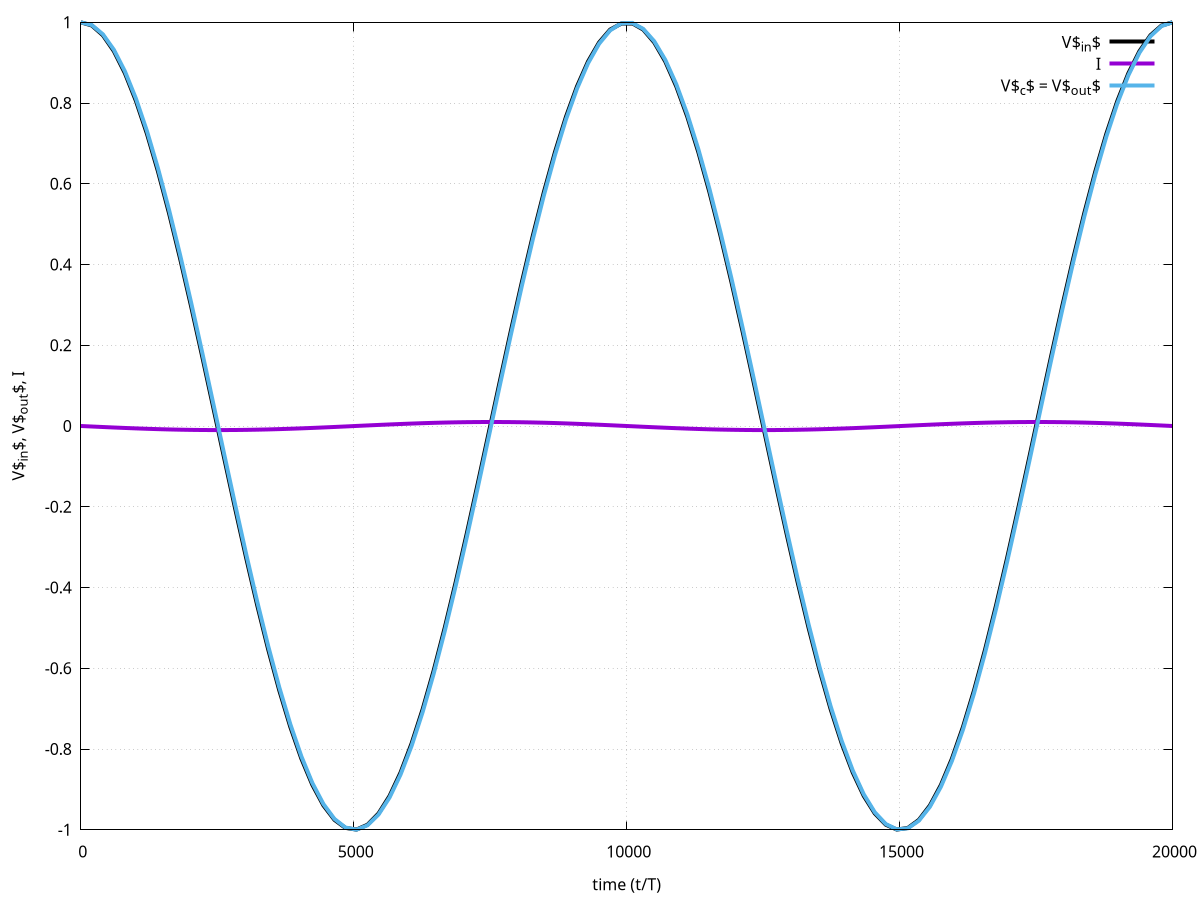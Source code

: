 #set terminal postscript enhanced color solid 

linewidth=4
pointsize=1
arrowwidth=2
#set style line 0 lt 0 lw linewidth pt 0 ps pointsize
set style line 1 lc rgb "black"  lw linewidth pt 7  ps pointsize  #circle
#set style line 1 lt 1 lw linewidth pt 7  ps pointsize  #circle
set style line 2 lt 1 lw linewidth pt 13 ps pointsize  #diamond
set style line 3 lt 3 lw linewidth pt 9  ps pointsize  #triangle up
set style line 4 lt 4 lw linewidth pt 11 ps pointsize  #triangle down
set style line 5 lt 5 lw linewidth pt 5  ps pointsize  #square
set style line 6 lt 1 lw linewidth pt 6  ps pointsize  #circle hollow
set style line 7 lt 2 lw linewidth pt 12 ps pointsize  #diamond hollow 
set style line 8 lt 8 lw linewidth pt 8  ps pointsize  #triangle up hollow 
set style line 9 lt 9 lw linewidth pt 10 ps pointsize  #triangle down hollow

im=sqrt(-1)

R=1
C=1;
V0=1;

Vin(t)=V0*exp(im*w*t)
I_r(t)=Vin(t)/(R+1/(im*w*C))
V_c(t)=I_r(t)*(1/(im*w*C))

x0=1;

w=0.01*1/(R*C);


set parametric

set ylabel "V$_{in}$, V$_{out}$, I"
set xlabel "time (t/T)" 
#set format x "%P"
set grid 
plot [0:2*2*pi/w] \
  (t/(2*pi*w)),(real(Vin(t))) t 'V$_{in}$' w l ls 1 \
, (t/(2*pi*w)),(real(I_r(t))) t 'I'      w l ls 2 \
, (t/(2*pi*w)),(real(V_c(t))) t 'V$_c$ = V$_{out}$' w l ls 3 



